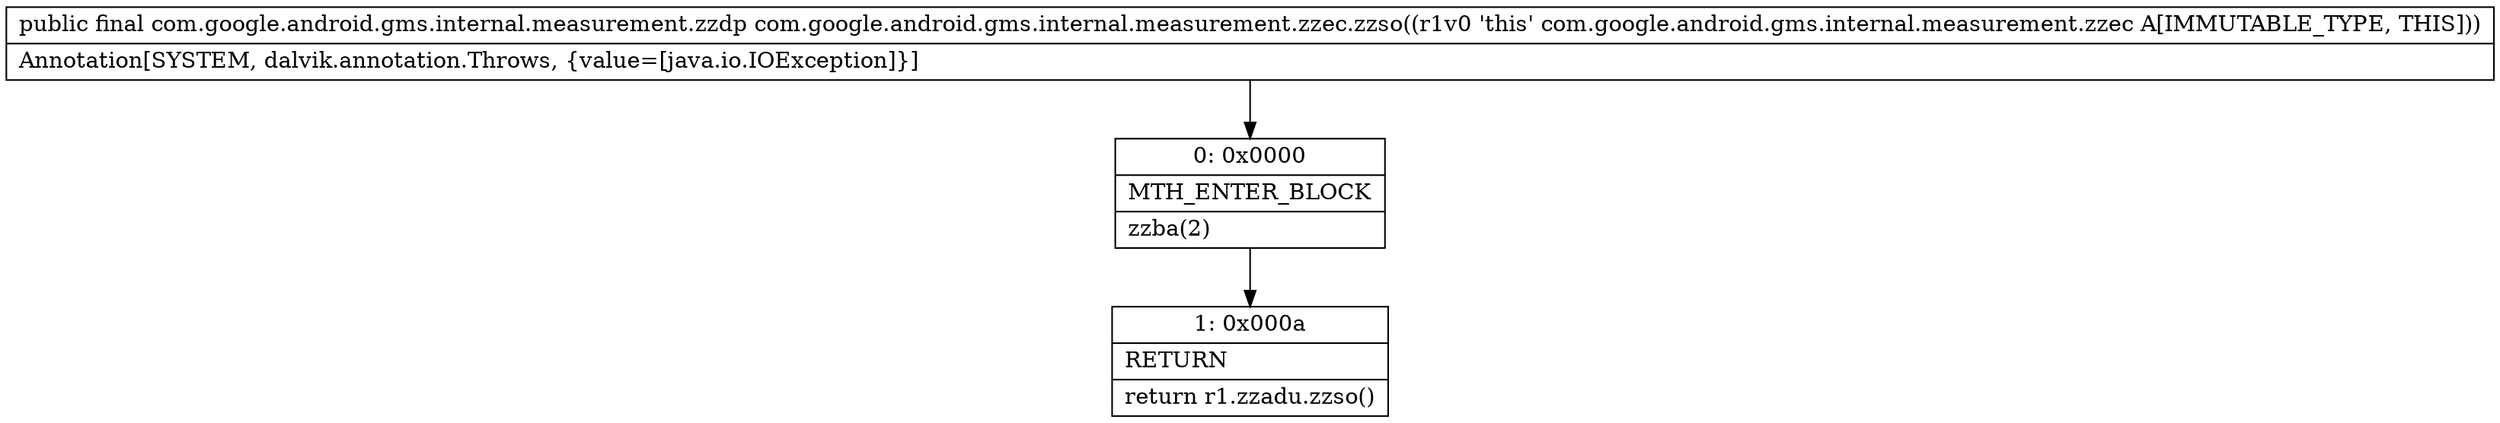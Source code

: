 digraph "CFG forcom.google.android.gms.internal.measurement.zzec.zzso()Lcom\/google\/android\/gms\/internal\/measurement\/zzdp;" {
Node_0 [shape=record,label="{0\:\ 0x0000|MTH_ENTER_BLOCK\l|zzba(2)\l}"];
Node_1 [shape=record,label="{1\:\ 0x000a|RETURN\l|return r1.zzadu.zzso()\l}"];
MethodNode[shape=record,label="{public final com.google.android.gms.internal.measurement.zzdp com.google.android.gms.internal.measurement.zzec.zzso((r1v0 'this' com.google.android.gms.internal.measurement.zzec A[IMMUTABLE_TYPE, THIS]))  | Annotation[SYSTEM, dalvik.annotation.Throws, \{value=[java.io.IOException]\}]\l}"];
MethodNode -> Node_0;
Node_0 -> Node_1;
}

